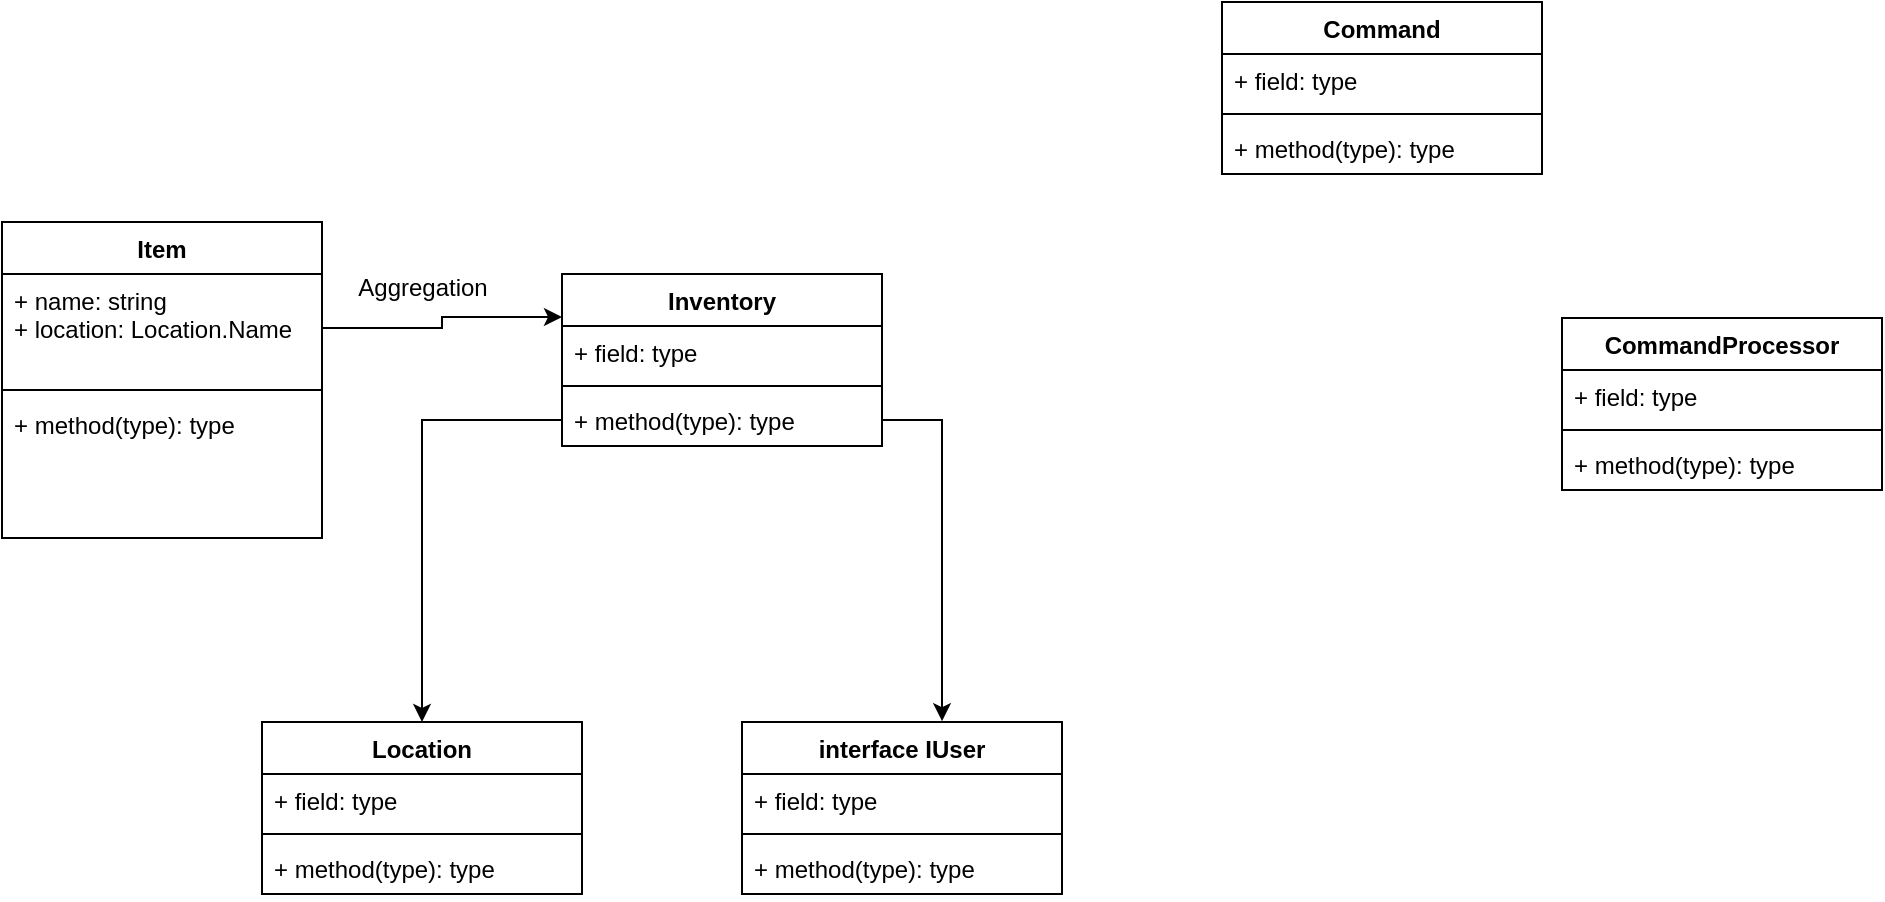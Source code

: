 <mxfile version="22.0.8" type="device">
  <diagram name="Page-1" id="MBMTjwlwMd1OV87JDxkr">
    <mxGraphModel dx="1500" dy="809" grid="1" gridSize="10" guides="1" tooltips="1" connect="1" arrows="1" fold="1" page="1" pageScale="1" pageWidth="850" pageHeight="1100" math="0" shadow="0">
      <root>
        <mxCell id="0" />
        <mxCell id="1" parent="0" />
        <mxCell id="nTa42_qGhujh6ghXXIFr-2" value="Item" style="swimlane;fontStyle=1;align=center;verticalAlign=top;childLayout=stackLayout;horizontal=1;startSize=26;horizontalStack=0;resizeParent=1;resizeParentMax=0;resizeLast=0;collapsible=1;marginBottom=0;whiteSpace=wrap;html=1;" vertex="1" parent="1">
          <mxGeometry x="200" y="190" width="160" height="158" as="geometry" />
        </mxCell>
        <mxCell id="nTa42_qGhujh6ghXXIFr-3" value="+ name: string&lt;br&gt;+ location: Location.Name" style="text;strokeColor=none;fillColor=none;align=left;verticalAlign=top;spacingLeft=4;spacingRight=4;overflow=hidden;rotatable=0;points=[[0,0.5],[1,0.5]];portConstraint=eastwest;whiteSpace=wrap;html=1;" vertex="1" parent="nTa42_qGhujh6ghXXIFr-2">
          <mxGeometry y="26" width="160" height="54" as="geometry" />
        </mxCell>
        <mxCell id="nTa42_qGhujh6ghXXIFr-4" value="" style="line;strokeWidth=1;fillColor=none;align=left;verticalAlign=middle;spacingTop=-1;spacingLeft=3;spacingRight=3;rotatable=0;labelPosition=right;points=[];portConstraint=eastwest;strokeColor=inherit;" vertex="1" parent="nTa42_qGhujh6ghXXIFr-2">
          <mxGeometry y="80" width="160" height="8" as="geometry" />
        </mxCell>
        <mxCell id="nTa42_qGhujh6ghXXIFr-5" value="+ method(type): type" style="text;strokeColor=none;fillColor=none;align=left;verticalAlign=top;spacingLeft=4;spacingRight=4;overflow=hidden;rotatable=0;points=[[0,0.5],[1,0.5]];portConstraint=eastwest;whiteSpace=wrap;html=1;" vertex="1" parent="nTa42_qGhujh6ghXXIFr-2">
          <mxGeometry y="88" width="160" height="70" as="geometry" />
        </mxCell>
        <mxCell id="nTa42_qGhujh6ghXXIFr-6" value="Location" style="swimlane;fontStyle=1;align=center;verticalAlign=top;childLayout=stackLayout;horizontal=1;startSize=26;horizontalStack=0;resizeParent=1;resizeParentMax=0;resizeLast=0;collapsible=1;marginBottom=0;whiteSpace=wrap;html=1;" vertex="1" parent="1">
          <mxGeometry x="330" y="440" width="160" height="86" as="geometry" />
        </mxCell>
        <mxCell id="nTa42_qGhujh6ghXXIFr-7" value="+ field: type" style="text;strokeColor=none;fillColor=none;align=left;verticalAlign=top;spacingLeft=4;spacingRight=4;overflow=hidden;rotatable=0;points=[[0,0.5],[1,0.5]];portConstraint=eastwest;whiteSpace=wrap;html=1;" vertex="1" parent="nTa42_qGhujh6ghXXIFr-6">
          <mxGeometry y="26" width="160" height="26" as="geometry" />
        </mxCell>
        <mxCell id="nTa42_qGhujh6ghXXIFr-8" value="" style="line;strokeWidth=1;fillColor=none;align=left;verticalAlign=middle;spacingTop=-1;spacingLeft=3;spacingRight=3;rotatable=0;labelPosition=right;points=[];portConstraint=eastwest;strokeColor=inherit;" vertex="1" parent="nTa42_qGhujh6ghXXIFr-6">
          <mxGeometry y="52" width="160" height="8" as="geometry" />
        </mxCell>
        <mxCell id="nTa42_qGhujh6ghXXIFr-9" value="+ method(type): type" style="text;strokeColor=none;fillColor=none;align=left;verticalAlign=top;spacingLeft=4;spacingRight=4;overflow=hidden;rotatable=0;points=[[0,0.5],[1,0.5]];portConstraint=eastwest;whiteSpace=wrap;html=1;" vertex="1" parent="nTa42_qGhujh6ghXXIFr-6">
          <mxGeometry y="60" width="160" height="26" as="geometry" />
        </mxCell>
        <mxCell id="nTa42_qGhujh6ghXXIFr-10" value="Inventory" style="swimlane;fontStyle=1;align=center;verticalAlign=top;childLayout=stackLayout;horizontal=1;startSize=26;horizontalStack=0;resizeParent=1;resizeParentMax=0;resizeLast=0;collapsible=1;marginBottom=0;whiteSpace=wrap;html=1;" vertex="1" parent="1">
          <mxGeometry x="480" y="216" width="160" height="86" as="geometry" />
        </mxCell>
        <mxCell id="nTa42_qGhujh6ghXXIFr-11" value="+ field: type" style="text;strokeColor=none;fillColor=none;align=left;verticalAlign=top;spacingLeft=4;spacingRight=4;overflow=hidden;rotatable=0;points=[[0,0.5],[1,0.5]];portConstraint=eastwest;whiteSpace=wrap;html=1;" vertex="1" parent="nTa42_qGhujh6ghXXIFr-10">
          <mxGeometry y="26" width="160" height="26" as="geometry" />
        </mxCell>
        <mxCell id="nTa42_qGhujh6ghXXIFr-12" value="" style="line;strokeWidth=1;fillColor=none;align=left;verticalAlign=middle;spacingTop=-1;spacingLeft=3;spacingRight=3;rotatable=0;labelPosition=right;points=[];portConstraint=eastwest;strokeColor=inherit;" vertex="1" parent="nTa42_qGhujh6ghXXIFr-10">
          <mxGeometry y="52" width="160" height="8" as="geometry" />
        </mxCell>
        <mxCell id="nTa42_qGhujh6ghXXIFr-13" value="+ method(type): type" style="text;strokeColor=none;fillColor=none;align=left;verticalAlign=top;spacingLeft=4;spacingRight=4;overflow=hidden;rotatable=0;points=[[0,0.5],[1,0.5]];portConstraint=eastwest;whiteSpace=wrap;html=1;" vertex="1" parent="nTa42_qGhujh6ghXXIFr-10">
          <mxGeometry y="60" width="160" height="26" as="geometry" />
        </mxCell>
        <mxCell id="nTa42_qGhujh6ghXXIFr-15" style="edgeStyle=orthogonalEdgeStyle;rounded=0;orthogonalLoop=1;jettySize=auto;html=1;entryX=0;entryY=0.25;entryDx=0;entryDy=0;" edge="1" parent="1" source="nTa42_qGhujh6ghXXIFr-3" target="nTa42_qGhujh6ghXXIFr-10">
          <mxGeometry relative="1" as="geometry" />
        </mxCell>
        <mxCell id="nTa42_qGhujh6ghXXIFr-16" value="Aggregation" style="text;html=1;align=center;verticalAlign=middle;resizable=0;points=[];autosize=1;strokeColor=none;fillColor=none;" vertex="1" parent="1">
          <mxGeometry x="365" y="208" width="90" height="30" as="geometry" />
        </mxCell>
        <mxCell id="nTa42_qGhujh6ghXXIFr-17" style="edgeStyle=orthogonalEdgeStyle;rounded=0;orthogonalLoop=1;jettySize=auto;html=1;" edge="1" parent="1" source="nTa42_qGhujh6ghXXIFr-13" target="nTa42_qGhujh6ghXXIFr-6">
          <mxGeometry relative="1" as="geometry" />
        </mxCell>
        <mxCell id="nTa42_qGhujh6ghXXIFr-18" value="interface IUser" style="swimlane;fontStyle=1;align=center;verticalAlign=top;childLayout=stackLayout;horizontal=1;startSize=26;horizontalStack=0;resizeParent=1;resizeParentMax=0;resizeLast=0;collapsible=1;marginBottom=0;whiteSpace=wrap;html=1;" vertex="1" parent="1">
          <mxGeometry x="570" y="440" width="160" height="86" as="geometry" />
        </mxCell>
        <mxCell id="nTa42_qGhujh6ghXXIFr-19" value="+ field: type" style="text;strokeColor=none;fillColor=none;align=left;verticalAlign=top;spacingLeft=4;spacingRight=4;overflow=hidden;rotatable=0;points=[[0,0.5],[1,0.5]];portConstraint=eastwest;whiteSpace=wrap;html=1;" vertex="1" parent="nTa42_qGhujh6ghXXIFr-18">
          <mxGeometry y="26" width="160" height="26" as="geometry" />
        </mxCell>
        <mxCell id="nTa42_qGhujh6ghXXIFr-20" value="" style="line;strokeWidth=1;fillColor=none;align=left;verticalAlign=middle;spacingTop=-1;spacingLeft=3;spacingRight=3;rotatable=0;labelPosition=right;points=[];portConstraint=eastwest;strokeColor=inherit;" vertex="1" parent="nTa42_qGhujh6ghXXIFr-18">
          <mxGeometry y="52" width="160" height="8" as="geometry" />
        </mxCell>
        <mxCell id="nTa42_qGhujh6ghXXIFr-21" value="+ method(type): type" style="text;strokeColor=none;fillColor=none;align=left;verticalAlign=top;spacingLeft=4;spacingRight=4;overflow=hidden;rotatable=0;points=[[0,0.5],[1,0.5]];portConstraint=eastwest;whiteSpace=wrap;html=1;" vertex="1" parent="nTa42_qGhujh6ghXXIFr-18">
          <mxGeometry y="60" width="160" height="26" as="geometry" />
        </mxCell>
        <mxCell id="nTa42_qGhujh6ghXXIFr-23" style="edgeStyle=orthogonalEdgeStyle;rounded=0;orthogonalLoop=1;jettySize=auto;html=1;entryX=0.625;entryY=-0.005;entryDx=0;entryDy=0;entryPerimeter=0;" edge="1" parent="1" source="nTa42_qGhujh6ghXXIFr-13" target="nTa42_qGhujh6ghXXIFr-18">
          <mxGeometry relative="1" as="geometry" />
        </mxCell>
        <mxCell id="nTa42_qGhujh6ghXXIFr-28" value="Command" style="swimlane;fontStyle=1;align=center;verticalAlign=top;childLayout=stackLayout;horizontal=1;startSize=26;horizontalStack=0;resizeParent=1;resizeParentMax=0;resizeLast=0;collapsible=1;marginBottom=0;whiteSpace=wrap;html=1;" vertex="1" parent="1">
          <mxGeometry x="810" y="80" width="160" height="86" as="geometry" />
        </mxCell>
        <mxCell id="nTa42_qGhujh6ghXXIFr-29" value="+ field: type" style="text;strokeColor=none;fillColor=none;align=left;verticalAlign=top;spacingLeft=4;spacingRight=4;overflow=hidden;rotatable=0;points=[[0,0.5],[1,0.5]];portConstraint=eastwest;whiteSpace=wrap;html=1;" vertex="1" parent="nTa42_qGhujh6ghXXIFr-28">
          <mxGeometry y="26" width="160" height="26" as="geometry" />
        </mxCell>
        <mxCell id="nTa42_qGhujh6ghXXIFr-30" value="" style="line;strokeWidth=1;fillColor=none;align=left;verticalAlign=middle;spacingTop=-1;spacingLeft=3;spacingRight=3;rotatable=0;labelPosition=right;points=[];portConstraint=eastwest;strokeColor=inherit;" vertex="1" parent="nTa42_qGhujh6ghXXIFr-28">
          <mxGeometry y="52" width="160" height="8" as="geometry" />
        </mxCell>
        <mxCell id="nTa42_qGhujh6ghXXIFr-31" value="+ method(type): type" style="text;strokeColor=none;fillColor=none;align=left;verticalAlign=top;spacingLeft=4;spacingRight=4;overflow=hidden;rotatable=0;points=[[0,0.5],[1,0.5]];portConstraint=eastwest;whiteSpace=wrap;html=1;" vertex="1" parent="nTa42_qGhujh6ghXXIFr-28">
          <mxGeometry y="60" width="160" height="26" as="geometry" />
        </mxCell>
        <mxCell id="nTa42_qGhujh6ghXXIFr-32" value="CommandProcessor" style="swimlane;fontStyle=1;align=center;verticalAlign=top;childLayout=stackLayout;horizontal=1;startSize=26;horizontalStack=0;resizeParent=1;resizeParentMax=0;resizeLast=0;collapsible=1;marginBottom=0;whiteSpace=wrap;html=1;" vertex="1" parent="1">
          <mxGeometry x="980" y="238" width="160" height="86" as="geometry" />
        </mxCell>
        <mxCell id="nTa42_qGhujh6ghXXIFr-33" value="+ field: type" style="text;strokeColor=none;fillColor=none;align=left;verticalAlign=top;spacingLeft=4;spacingRight=4;overflow=hidden;rotatable=0;points=[[0,0.5],[1,0.5]];portConstraint=eastwest;whiteSpace=wrap;html=1;" vertex="1" parent="nTa42_qGhujh6ghXXIFr-32">
          <mxGeometry y="26" width="160" height="26" as="geometry" />
        </mxCell>
        <mxCell id="nTa42_qGhujh6ghXXIFr-34" value="" style="line;strokeWidth=1;fillColor=none;align=left;verticalAlign=middle;spacingTop=-1;spacingLeft=3;spacingRight=3;rotatable=0;labelPosition=right;points=[];portConstraint=eastwest;strokeColor=inherit;" vertex="1" parent="nTa42_qGhujh6ghXXIFr-32">
          <mxGeometry y="52" width="160" height="8" as="geometry" />
        </mxCell>
        <mxCell id="nTa42_qGhujh6ghXXIFr-35" value="+ method(type): type" style="text;strokeColor=none;fillColor=none;align=left;verticalAlign=top;spacingLeft=4;spacingRight=4;overflow=hidden;rotatable=0;points=[[0,0.5],[1,0.5]];portConstraint=eastwest;whiteSpace=wrap;html=1;" vertex="1" parent="nTa42_qGhujh6ghXXIFr-32">
          <mxGeometry y="60" width="160" height="26" as="geometry" />
        </mxCell>
      </root>
    </mxGraphModel>
  </diagram>
</mxfile>
